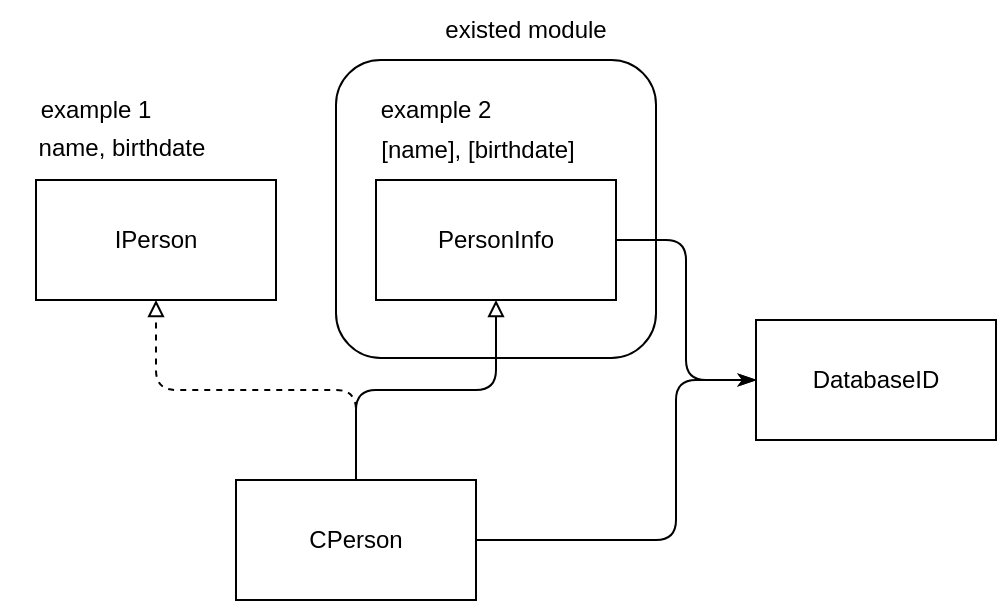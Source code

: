 <mxfile>
    <diagram id="VVxDATjG23aQbNoIG-Nf" name="第1頁">
        <mxGraphModel dx="659" dy="510" grid="1" gridSize="10" guides="1" tooltips="1" connect="1" arrows="1" fold="1" page="1" pageScale="1" pageWidth="827" pageHeight="1169" math="0" shadow="0">
            <root>
                <mxCell id="0"/>
                <mxCell id="1" parent="0"/>
                <mxCell id="19" value="" style="rounded=1;whiteSpace=wrap;html=1;" vertex="1" parent="1">
                    <mxGeometry x="250" y="60" width="160" height="149" as="geometry"/>
                </mxCell>
                <mxCell id="2" value="IPerson" style="rounded=0;whiteSpace=wrap;html=1;" vertex="1" parent="1">
                    <mxGeometry x="100" y="120" width="120" height="60" as="geometry"/>
                </mxCell>
                <mxCell id="3" value="PersonInfo" style="rounded=0;whiteSpace=wrap;html=1;" vertex="1" parent="1">
                    <mxGeometry x="270" y="120" width="120" height="60" as="geometry"/>
                </mxCell>
                <mxCell id="4" value="CPerson" style="rounded=0;whiteSpace=wrap;html=1;" vertex="1" parent="1">
                    <mxGeometry x="200" y="270" width="120" height="60" as="geometry"/>
                </mxCell>
                <mxCell id="10" value="" style="edgeStyle=orthogonalEdgeStyle;html=1;endArrow=classicThin;endFill=1;exitX=1;exitY=0.5;exitDx=0;exitDy=0;entryX=0;entryY=0.5;entryDx=0;entryDy=0;" edge="1" parent="1" source="3" target="5">
                    <mxGeometry relative="1" as="geometry">
                        <mxPoint x="460" y="70" as="targetPoint"/>
                    </mxGeometry>
                </mxCell>
                <mxCell id="5" value="DatabaseID" style="rounded=0;whiteSpace=wrap;html=1;" vertex="1" parent="1">
                    <mxGeometry x="460" y="190" width="120" height="60" as="geometry"/>
                </mxCell>
                <mxCell id="7" value="" style="endArrow=block;html=1;exitX=0.5;exitY=0;exitDx=0;exitDy=0;edgeStyle=orthogonalEdgeStyle;endFill=0;dashed=1;entryX=0.5;entryY=1;entryDx=0;entryDy=0;" edge="1" parent="1" source="4" target="2">
                    <mxGeometry width="50" height="50" relative="1" as="geometry">
                        <mxPoint x="310" y="290" as="sourcePoint"/>
                        <mxPoint x="350" y="180" as="targetPoint"/>
                    </mxGeometry>
                </mxCell>
                <mxCell id="8" value="" style="endArrow=block;html=1;exitX=0.5;exitY=0;exitDx=0;exitDy=0;edgeStyle=orthogonalEdgeStyle;endFill=0;entryX=0.5;entryY=1;entryDx=0;entryDy=0;" edge="1" parent="1" source="4" target="3">
                    <mxGeometry width="50" height="50" relative="1" as="geometry">
                        <mxPoint x="270" y="280" as="sourcePoint"/>
                        <mxPoint x="360" y="190" as="targetPoint"/>
                    </mxGeometry>
                </mxCell>
                <mxCell id="9" value="" style="endArrow=classicThin;html=1;exitX=1;exitY=0.5;exitDx=0;exitDy=0;edgeStyle=orthogonalEdgeStyle;endFill=1;entryX=0;entryY=0.5;entryDx=0;entryDy=0;" edge="1" parent="1" source="4" target="5">
                    <mxGeometry width="50" height="50" relative="1" as="geometry">
                        <mxPoint x="270" y="280" as="sourcePoint"/>
                        <mxPoint x="520" y="280" as="targetPoint"/>
                        <Array as="points">
                            <mxPoint x="420" y="300"/>
                            <mxPoint x="420" y="220"/>
                        </Array>
                    </mxGeometry>
                </mxCell>
                <mxCell id="14" value="example 1" style="text;html=1;strokeColor=none;fillColor=none;align=center;verticalAlign=middle;whiteSpace=wrap;rounded=0;" vertex="1" parent="1">
                    <mxGeometry x="100" y="70" width="60" height="30" as="geometry"/>
                </mxCell>
                <mxCell id="15" value="example 2" style="text;html=1;strokeColor=none;fillColor=none;align=center;verticalAlign=middle;whiteSpace=wrap;rounded=0;" vertex="1" parent="1">
                    <mxGeometry x="270" y="70" width="60" height="30" as="geometry"/>
                </mxCell>
                <mxCell id="16" value="[name], [birthdate]" style="text;html=1;strokeColor=none;fillColor=none;align=center;verticalAlign=middle;whiteSpace=wrap;rounded=0;" vertex="1" parent="1">
                    <mxGeometry x="260" y="90" width="122" height="30" as="geometry"/>
                </mxCell>
                <mxCell id="17" value="name, birthdate" style="text;html=1;strokeColor=none;fillColor=none;align=center;verticalAlign=middle;whiteSpace=wrap;rounded=0;" vertex="1" parent="1">
                    <mxGeometry x="82" y="89" width="122" height="30" as="geometry"/>
                </mxCell>
                <mxCell id="20" value="existed module" style="text;html=1;strokeColor=none;fillColor=none;align=center;verticalAlign=middle;whiteSpace=wrap;rounded=0;" vertex="1" parent="1">
                    <mxGeometry x="290" y="30" width="110" height="30" as="geometry"/>
                </mxCell>
            </root>
        </mxGraphModel>
    </diagram>
</mxfile>